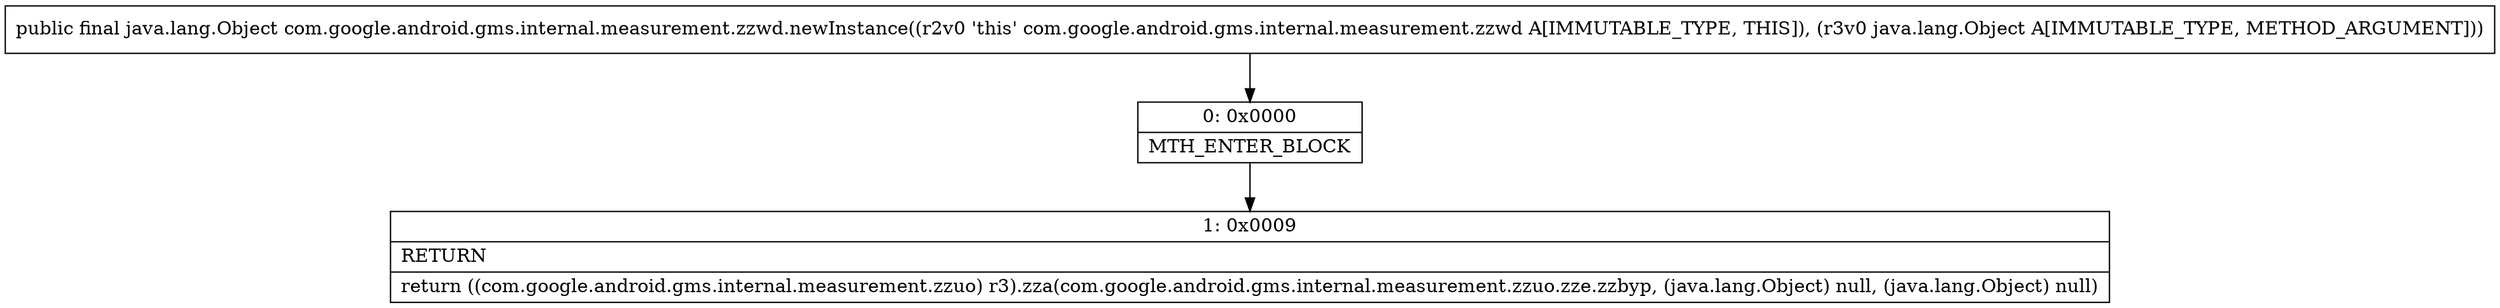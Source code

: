 digraph "CFG forcom.google.android.gms.internal.measurement.zzwd.newInstance(Ljava\/lang\/Object;)Ljava\/lang\/Object;" {
Node_0 [shape=record,label="{0\:\ 0x0000|MTH_ENTER_BLOCK\l}"];
Node_1 [shape=record,label="{1\:\ 0x0009|RETURN\l|return ((com.google.android.gms.internal.measurement.zzuo) r3).zza(com.google.android.gms.internal.measurement.zzuo.zze.zzbyp, (java.lang.Object) null, (java.lang.Object) null)\l}"];
MethodNode[shape=record,label="{public final java.lang.Object com.google.android.gms.internal.measurement.zzwd.newInstance((r2v0 'this' com.google.android.gms.internal.measurement.zzwd A[IMMUTABLE_TYPE, THIS]), (r3v0 java.lang.Object A[IMMUTABLE_TYPE, METHOD_ARGUMENT])) }"];
MethodNode -> Node_0;
Node_0 -> Node_1;
}

